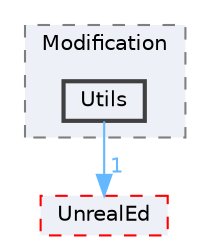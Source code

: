 digraph "Utils"
{
 // INTERACTIVE_SVG=YES
 // LATEX_PDF_SIZE
  bgcolor="transparent";
  edge [fontname=Helvetica,fontsize=10,labelfontname=Helvetica,labelfontsize=10];
  node [fontname=Helvetica,fontsize=10,shape=box,height=0.2,width=0.4];
  compound=true
  subgraph clusterdir_e821c70137237ad533b9c704518a7aa9 {
    graph [ bgcolor="#edf0f7", pencolor="grey50", label="Modification", fontname=Helvetica,fontsize=10 style="filled,dashed", URL="dir_e821c70137237ad533b9c704518a7aa9.html",tooltip=""]
  dir_a47d81eca7baff3d375c904ba224291f [label="Utils", fillcolor="#edf0f7", color="grey25", style="filled,bold", URL="dir_a47d81eca7baff3d375c904ba224291f.html",tooltip=""];
  }
  dir_d6dfe71a46de762e5d5df277eaa495c7 [label="UnrealEd", fillcolor="#edf0f7", color="red", style="filled,dashed", URL="dir_d6dfe71a46de762e5d5df277eaa495c7.html",tooltip=""];
  dir_a47d81eca7baff3d375c904ba224291f->dir_d6dfe71a46de762e5d5df277eaa495c7 [headlabel="1", labeldistance=1.5 headhref="dir_001238_001226.html" href="dir_001238_001226.html" color="steelblue1" fontcolor="steelblue1"];
}
